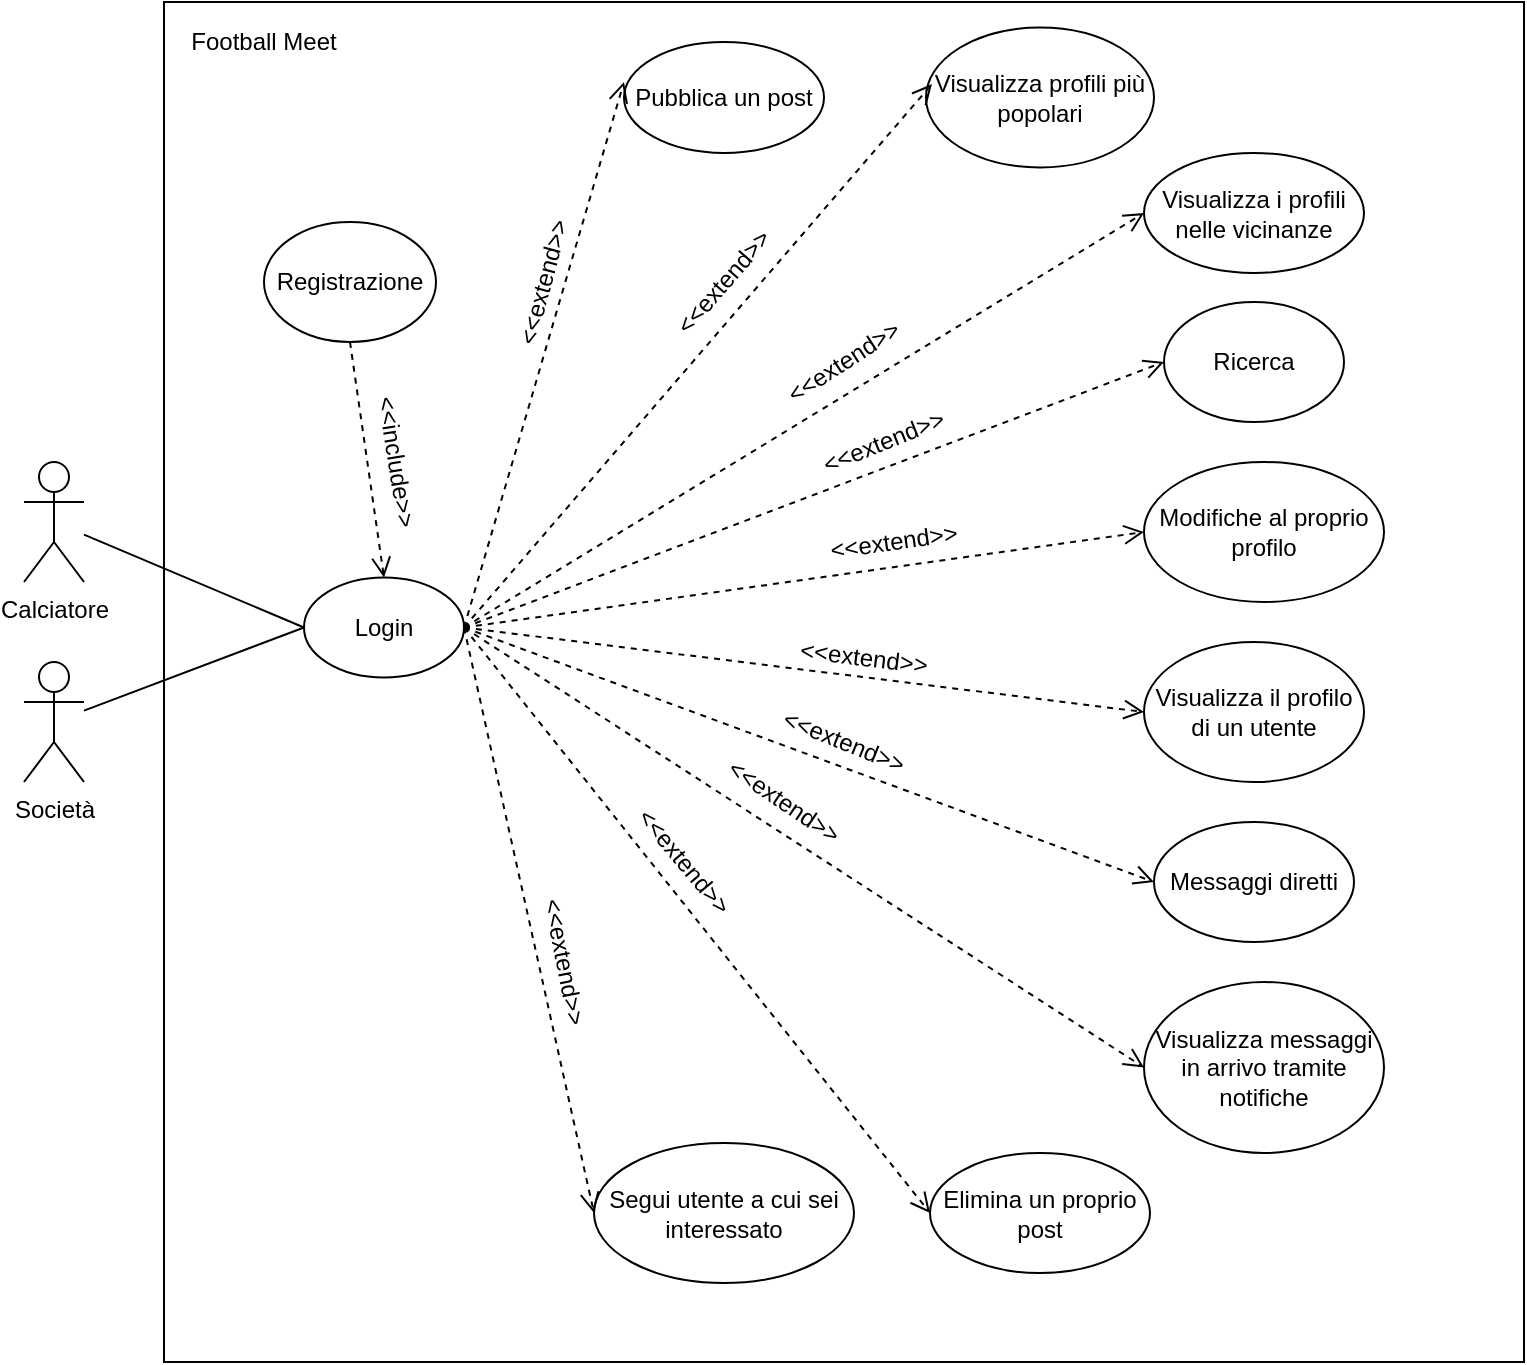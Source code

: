 <mxfile version="14.7.1" type="device"><diagram id="JwCSNZB7HR-vKWVnlhp-" name="Page-1"><mxGraphModel dx="1662" dy="794" grid="1" gridSize="10" guides="1" tooltips="1" connect="1" arrows="1" fold="1" page="1" pageScale="1" pageWidth="827" pageHeight="1169" math="0" shadow="0"><root><mxCell id="0"/><mxCell id="1" parent="0"/><mxCell id="6NM57Bg0hLYcI2WMZAb4-15" value="" style="whiteSpace=wrap;html=1;aspect=fixed;" parent="1" vertex="1"><mxGeometry x="110" y="60" width="680" height="680" as="geometry"/></mxCell><mxCell id="6NM57Bg0hLYcI2WMZAb4-1" value="Calciatore" style="shape=umlActor;verticalLabelPosition=bottom;verticalAlign=top;html=1;outlineConnect=0;" parent="1" vertex="1"><mxGeometry x="40" y="290" width="30" height="60" as="geometry"/></mxCell><mxCell id="6NM57Bg0hLYcI2WMZAb4-2" value="Società" style="shape=umlActor;verticalLabelPosition=bottom;verticalAlign=top;html=1;outlineConnect=0;" parent="1" vertex="1"><mxGeometry x="40" y="390" width="30" height="60" as="geometry"/></mxCell><mxCell id="6NM57Bg0hLYcI2WMZAb4-3" value="Registrazione" style="ellipse;whiteSpace=wrap;html=1;" parent="1" vertex="1"><mxGeometry x="160" y="170" width="86" height="60" as="geometry"/></mxCell><mxCell id="6NM57Bg0hLYcI2WMZAb4-4" value="Login" style="ellipse;whiteSpace=wrap;html=1;" parent="1" vertex="1"><mxGeometry x="180" y="347.75" width="80" height="50" as="geometry"/></mxCell><mxCell id="6NM57Bg0hLYcI2WMZAb4-5" value="Ricerca" style="ellipse;whiteSpace=wrap;html=1;" parent="1" vertex="1"><mxGeometry x="610" y="210" width="90" height="60" as="geometry"/></mxCell><mxCell id="6NM57Bg0hLYcI2WMZAb4-6" value="Messaggi diretti" style="ellipse;whiteSpace=wrap;html=1;" parent="1" vertex="1"><mxGeometry x="605" y="470" width="100" height="60" as="geometry"/></mxCell><mxCell id="6NM57Bg0hLYcI2WMZAb4-7" value="Modifiche al proprio profilo" style="ellipse;whiteSpace=wrap;html=1;" parent="1" vertex="1"><mxGeometry x="600" y="290" width="120" height="70" as="geometry"/></mxCell><mxCell id="6NM57Bg0hLYcI2WMZAb4-8" value="Segui utente a cui sei interessato" style="ellipse;whiteSpace=wrap;html=1;" parent="1" vertex="1"><mxGeometry x="325" y="630.5" width="130" height="70" as="geometry"/></mxCell><mxCell id="6NM57Bg0hLYcI2WMZAb4-9" value="Pubblica un post" style="ellipse;whiteSpace=wrap;html=1;" parent="1" vertex="1"><mxGeometry x="340" y="80" width="100" height="55.5" as="geometry"/></mxCell><mxCell id="6NM57Bg0hLYcI2WMZAb4-10" value="Visualizza il profilo di un utente" style="ellipse;whiteSpace=wrap;html=1;" parent="1" vertex="1"><mxGeometry x="600" y="380" width="110" height="70" as="geometry"/></mxCell><mxCell id="6NM57Bg0hLYcI2WMZAb4-11" value="Visualizza i profili nelle vicinanze" style="ellipse;whiteSpace=wrap;html=1;" parent="1" vertex="1"><mxGeometry x="600" y="135.5" width="110" height="60" as="geometry"/></mxCell><mxCell id="6NM57Bg0hLYcI2WMZAb4-12" value="Elimina un proprio post" style="ellipse;whiteSpace=wrap;html=1;" parent="1" vertex="1"><mxGeometry x="493" y="635.5" width="110" height="60" as="geometry"/></mxCell><mxCell id="6NM57Bg0hLYcI2WMZAb4-13" value="Visualizza profili più popolari" style="ellipse;whiteSpace=wrap;html=1;" parent="1" vertex="1"><mxGeometry x="491" y="72.75" width="114" height="70" as="geometry"/></mxCell><mxCell id="6NM57Bg0hLYcI2WMZAb4-14" value="Visualizza messaggi in arrivo tramite notifiche" style="ellipse;whiteSpace=wrap;html=1;" parent="1" vertex="1"><mxGeometry x="600" y="550" width="120" height="85.5" as="geometry"/></mxCell><mxCell id="6NM57Bg0hLYcI2WMZAb4-16" value="" style="endArrow=none;html=1;entryX=0;entryY=0.5;entryDx=0;entryDy=0;" parent="1" source="6NM57Bg0hLYcI2WMZAb4-1" target="6NM57Bg0hLYcI2WMZAb4-4" edge="1"><mxGeometry width="50" height="50" relative="1" as="geometry"><mxPoint x="390" y="340" as="sourcePoint"/><mxPoint x="440" y="290" as="targetPoint"/></mxGeometry></mxCell><mxCell id="6NM57Bg0hLYcI2WMZAb4-17" value="" style="endArrow=none;html=1;entryX=0;entryY=0.5;entryDx=0;entryDy=0;" parent="1" source="6NM57Bg0hLYcI2WMZAb4-2" target="6NM57Bg0hLYcI2WMZAb4-4" edge="1"><mxGeometry width="50" height="50" relative="1" as="geometry"><mxPoint x="390" y="340" as="sourcePoint"/><mxPoint x="440" y="290" as="targetPoint"/></mxGeometry></mxCell><mxCell id="6NM57Bg0hLYcI2WMZAb4-19" value="&amp;lt;&amp;lt;include&amp;gt;&amp;gt;" style="text;html=1;strokeColor=none;fillColor=none;align=center;verticalAlign=middle;whiteSpace=wrap;rounded=0;rotation=81;" parent="1" vertex="1"><mxGeometry x="206" y="280" width="40" height="20" as="geometry"/></mxCell><mxCell id="Mwuz0KM8jWGsRB6O04cO-11" value="&amp;lt;&amp;lt;extend&amp;gt;&amp;gt;" style="text;html=1;strokeColor=none;fillColor=none;align=center;verticalAlign=middle;whiteSpace=wrap;rounded=0;rotation=-75;" vertex="1" parent="1"><mxGeometry x="280" y="190" width="40" height="20" as="geometry"/></mxCell><mxCell id="Mwuz0KM8jWGsRB6O04cO-12" value="&amp;lt;&amp;lt;extend&amp;gt;&amp;gt;" style="text;html=1;strokeColor=none;fillColor=none;align=center;verticalAlign=middle;whiteSpace=wrap;rounded=0;rotation=7;" vertex="1" parent="1"><mxGeometry x="440" y="377.75" width="40" height="20" as="geometry"/></mxCell><mxCell id="Mwuz0KM8jWGsRB6O04cO-13" value="&amp;lt;&amp;lt;extend&amp;gt;&amp;gt;" style="text;html=1;strokeColor=none;fillColor=none;align=center;verticalAlign=middle;whiteSpace=wrap;rounded=0;rotation=22;" vertex="1" parent="1"><mxGeometry x="430" y="420" width="40" height="20" as="geometry"/></mxCell><mxCell id="Mwuz0KM8jWGsRB6O04cO-14" value="&amp;lt;&amp;lt;extend&amp;gt;&amp;gt;" style="text;html=1;strokeColor=none;fillColor=none;align=center;verticalAlign=middle;whiteSpace=wrap;rounded=0;rotation=34;" vertex="1" parent="1"><mxGeometry x="400" y="450" width="40" height="20" as="geometry"/></mxCell><mxCell id="Mwuz0KM8jWGsRB6O04cO-15" value="&amp;lt;&amp;lt;extend&amp;gt;&amp;gt;" style="text;html=1;strokeColor=none;fillColor=none;align=center;verticalAlign=middle;whiteSpace=wrap;rounded=0;rotation=50;" vertex="1" parent="1"><mxGeometry x="350" y="480" width="40" height="20" as="geometry"/></mxCell><mxCell id="Mwuz0KM8jWGsRB6O04cO-16" value="&amp;lt;&amp;lt;extend&amp;gt;&amp;gt;" style="text;html=1;strokeColor=none;fillColor=none;align=center;verticalAlign=middle;whiteSpace=wrap;rounded=0;rotation=79;" vertex="1" parent="1"><mxGeometry x="290" y="530" width="40" height="20" as="geometry"/></mxCell><mxCell id="Mwuz0KM8jWGsRB6O04cO-17" value="&amp;lt;&amp;lt;extend&amp;gt;&amp;gt;" style="text;html=1;strokeColor=none;fillColor=none;align=center;verticalAlign=middle;whiteSpace=wrap;rounded=0;rotation=-33;" vertex="1" parent="1"><mxGeometry x="430" y="230" width="40" height="20" as="geometry"/></mxCell><mxCell id="Mwuz0KM8jWGsRB6O04cO-18" value="&amp;lt;&amp;lt;extend&amp;gt;&amp;gt;" style="text;html=1;strokeColor=none;fillColor=none;align=center;verticalAlign=middle;whiteSpace=wrap;rounded=0;rotation=-22;" vertex="1" parent="1"><mxGeometry x="450" y="270" width="40" height="20" as="geometry"/></mxCell><mxCell id="Mwuz0KM8jWGsRB6O04cO-19" value="&amp;lt;&amp;lt;extend&amp;gt;&amp;gt;" style="text;html=1;strokeColor=none;fillColor=none;align=center;verticalAlign=middle;whiteSpace=wrap;rounded=0;rotation=-8;" vertex="1" parent="1"><mxGeometry x="455" y="320" width="40" height="20" as="geometry"/></mxCell><mxCell id="Mwuz0KM8jWGsRB6O04cO-22" value="&amp;lt;&amp;lt;extend&amp;gt;&amp;gt;" style="text;html=1;strokeColor=none;fillColor=none;align=center;verticalAlign=middle;whiteSpace=wrap;rounded=0;rotation=-49;" vertex="1" parent="1"><mxGeometry x="370" y="190" width="40" height="20" as="geometry"/></mxCell><mxCell id="Mwuz0KM8jWGsRB6O04cO-23" value="Football Meet" style="text;html=1;strokeColor=none;fillColor=none;align=center;verticalAlign=middle;whiteSpace=wrap;rounded=0;" vertex="1" parent="1"><mxGeometry x="120" y="70" width="80" height="20" as="geometry"/></mxCell><mxCell id="Mwuz0KM8jWGsRB6O04cO-25" value="" style="html=1;verticalAlign=bottom;endArrow=open;dashed=1;endSize=8;entryX=0.5;entryY=0;entryDx=0;entryDy=0;exitX=0.5;exitY=1;exitDx=0;exitDy=0;" edge="1" parent="1" source="6NM57Bg0hLYcI2WMZAb4-3" target="6NM57Bg0hLYcI2WMZAb4-4"><mxGeometry x="-1" y="-123" relative="1" as="geometry"><mxPoint x="450" y="400" as="sourcePoint"/><mxPoint x="370" y="400" as="targetPoint"/><mxPoint x="-1" y="-8" as="offset"/></mxGeometry></mxCell><mxCell id="Mwuz0KM8jWGsRB6O04cO-26" value="" style="html=1;verticalAlign=bottom;endArrow=open;dashed=1;endSize=8;exitX=1;exitY=0.5;exitDx=0;exitDy=0;entryX=0;entryY=0.36;entryDx=0;entryDy=0;entryPerimeter=0;" edge="1" parent="1" source="6NM57Bg0hLYcI2WMZAb4-4" target="6NM57Bg0hLYcI2WMZAb4-9"><mxGeometry x="-0.545" y="-33" relative="1" as="geometry"><mxPoint x="450" y="400" as="sourcePoint"/><mxPoint x="370" y="400" as="targetPoint"/><mxPoint as="offset"/></mxGeometry></mxCell><mxCell id="Mwuz0KM8jWGsRB6O04cO-27" value="" style="html=1;verticalAlign=bottom;endArrow=open;dashed=1;endSize=8;exitX=1;exitY=0.5;exitDx=0;exitDy=0;entryX=0.026;entryY=0.404;entryDx=0;entryDy=0;entryPerimeter=0;" edge="1" parent="1" source="6NM57Bg0hLYcI2WMZAb4-4" target="6NM57Bg0hLYcI2WMZAb4-13"><mxGeometry x="-0.672" y="-68" relative="1" as="geometry"><mxPoint x="450" y="400" as="sourcePoint"/><mxPoint x="370" y="400" as="targetPoint"/><mxPoint as="offset"/></mxGeometry></mxCell><mxCell id="Mwuz0KM8jWGsRB6O04cO-28" value="" style="html=1;verticalAlign=bottom;endArrow=open;dashed=1;endSize=8;exitX=1;exitY=0.5;exitDx=0;exitDy=0;entryX=0;entryY=0.5;entryDx=0;entryDy=0;" edge="1" parent="1" source="6NM57Bg0hLYcI2WMZAb4-4" target="6NM57Bg0hLYcI2WMZAb4-11"><mxGeometry x="-0.702" y="-56" relative="1" as="geometry"><mxPoint x="450" y="400" as="sourcePoint"/><mxPoint x="370" y="400" as="targetPoint"/><mxPoint as="offset"/></mxGeometry></mxCell><mxCell id="Mwuz0KM8jWGsRB6O04cO-29" value="" style="html=1;verticalAlign=bottom;endArrow=open;dashed=1;endSize=8;exitX=1;exitY=0.5;exitDx=0;exitDy=0;entryX=0;entryY=0.5;entryDx=0;entryDy=0;" edge="1" parent="1" source="6NM57Bg0hLYcI2WMZAb4-4" target="6NM57Bg0hLYcI2WMZAb4-5"><mxGeometry x="-0.583" y="-48" relative="1" as="geometry"><mxPoint x="450" y="400" as="sourcePoint"/><mxPoint x="370" y="400" as="targetPoint"/><mxPoint as="offset"/></mxGeometry></mxCell><mxCell id="Mwuz0KM8jWGsRB6O04cO-31" value="" style="html=1;verticalAlign=bottom;endArrow=open;dashed=1;endSize=8;exitX=1;exitY=0.5;exitDx=0;exitDy=0;entryX=0;entryY=0.5;entryDx=0;entryDy=0;" edge="1" parent="1" source="6NM57Bg0hLYcI2WMZAb4-4" target="6NM57Bg0hLYcI2WMZAb4-7"><mxGeometry x="-1" y="-78" relative="1" as="geometry"><mxPoint x="450" y="400" as="sourcePoint"/><mxPoint x="370" y="400" as="targetPoint"/><mxPoint x="-21" as="offset"/></mxGeometry></mxCell><mxCell id="Mwuz0KM8jWGsRB6O04cO-32" value="" style="html=1;verticalAlign=bottom;endArrow=open;dashed=1;endSize=8;exitX=1;exitY=0.5;exitDx=0;exitDy=0;entryX=0;entryY=0.5;entryDx=0;entryDy=0;" edge="1" parent="1" source="6NM57Bg0hLYcI2WMZAb4-4" target="6NM57Bg0hLYcI2WMZAb4-10"><mxGeometry x="-1" y="-105" relative="1" as="geometry"><mxPoint x="450" y="400" as="sourcePoint"/><mxPoint x="370" y="400" as="targetPoint"/><mxPoint x="-27" y="-7" as="offset"/></mxGeometry></mxCell><mxCell id="Mwuz0KM8jWGsRB6O04cO-33" value="" style="html=1;verticalAlign=bottom;endArrow=open;dashed=1;endSize=8;exitX=1;exitY=0.5;exitDx=0;exitDy=0;entryX=0;entryY=0.5;entryDx=0;entryDy=0;" edge="1" parent="1" source="6NM57Bg0hLYcI2WMZAb4-4" target="6NM57Bg0hLYcI2WMZAb4-6"><mxGeometry x="-1" y="-74" relative="1" as="geometry"><mxPoint x="450" y="400" as="sourcePoint"/><mxPoint x="370" y="400" as="targetPoint"/><mxPoint x="-4" y="-2" as="offset"/></mxGeometry></mxCell><mxCell id="Mwuz0KM8jWGsRB6O04cO-34" value="" style="html=1;verticalAlign=bottom;endArrow=open;dashed=1;endSize=8;exitX=1;exitY=0.5;exitDx=0;exitDy=0;entryX=0;entryY=0.5;entryDx=0;entryDy=0;" edge="1" parent="1" source="6NM57Bg0hLYcI2WMZAb4-4" target="6NM57Bg0hLYcI2WMZAb4-14"><mxGeometry x="-0.932" y="-95" relative="1" as="geometry"><mxPoint x="450" y="400" as="sourcePoint"/><mxPoint x="370" y="400" as="targetPoint"/><mxPoint as="offset"/></mxGeometry></mxCell><mxCell id="Mwuz0KM8jWGsRB6O04cO-35" value="" style="html=1;verticalAlign=bottom;endArrow=open;dashed=1;endSize=8;exitX=1;exitY=0.5;exitDx=0;exitDy=0;entryX=0;entryY=0.5;entryDx=0;entryDy=0;" edge="1" parent="1" source="6NM57Bg0hLYcI2WMZAb4-4" target="6NM57Bg0hLYcI2WMZAb4-12"><mxGeometry x="-0.685" y="-98" relative="1" as="geometry"><mxPoint x="450" y="400" as="sourcePoint"/><mxPoint x="370" y="400" as="targetPoint"/><mxPoint as="offset"/></mxGeometry></mxCell><mxCell id="Mwuz0KM8jWGsRB6O04cO-36" value="" style="html=1;verticalAlign=bottom;endArrow=open;dashed=1;endSize=8;exitX=1;exitY=0.5;exitDx=0;exitDy=0;entryX=0;entryY=0.5;entryDx=0;entryDy=0;" edge="1" parent="1" source="6NM57Bg0hLYcI2WMZAb4-4" target="6NM57Bg0hLYcI2WMZAb4-8"><mxGeometry x="-0.208" y="-98" relative="1" as="geometry"><mxPoint x="450" y="400" as="sourcePoint"/><mxPoint x="370" y="400" as="targetPoint"/><mxPoint as="offset"/></mxGeometry></mxCell></root></mxGraphModel></diagram></mxfile>